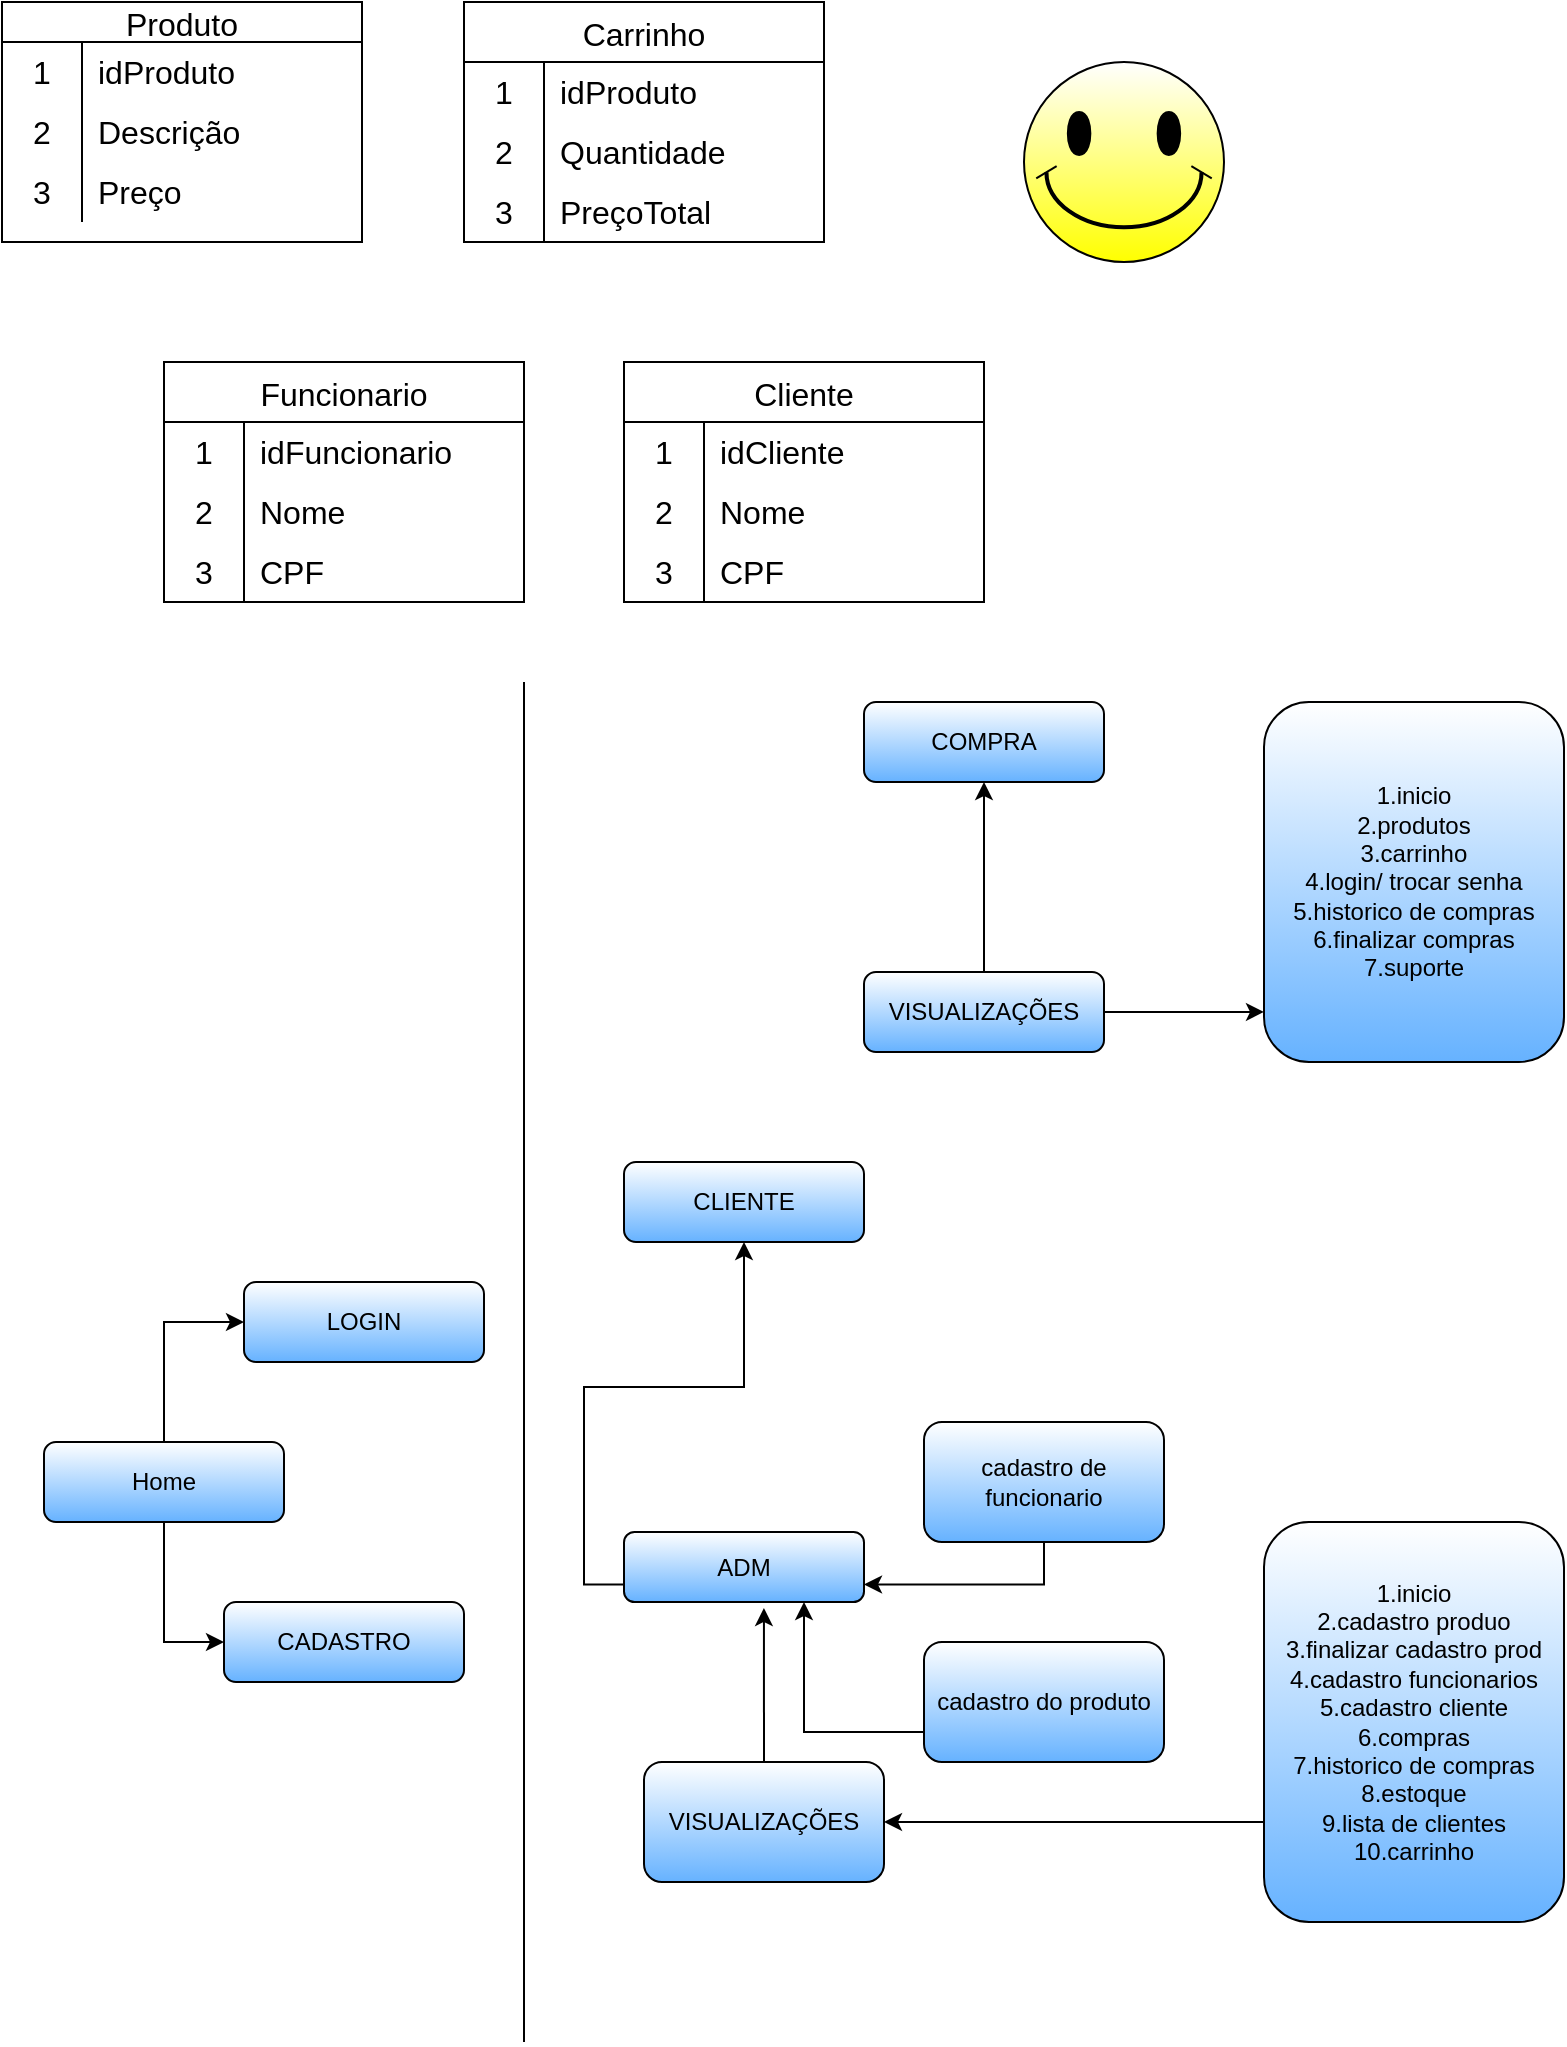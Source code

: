 <mxfile version="22.1.3" type="github">
  <diagram name="Página-1" id="G-Gl8t0qThBcZdOV5HX1">
    <mxGraphModel dx="954" dy="560" grid="1" gridSize="10" guides="1" tooltips="1" connect="1" arrows="1" fold="1" page="1" pageScale="1" pageWidth="827" pageHeight="1169" math="0" shadow="0">
      <root>
        <mxCell id="0" />
        <mxCell id="1" parent="0" />
        <mxCell id="sFsYlM6rFDfG7w3GnfDC-2" value="Produto" style="shape=table;startSize=20;container=1;collapsible=0;childLayout=tableLayout;fixedRows=1;rowLines=0;fontStyle=0;strokeColor=default;fontSize=16;" vertex="1" parent="1">
          <mxGeometry x="19" y="60" width="180" height="120" as="geometry" />
        </mxCell>
        <mxCell id="sFsYlM6rFDfG7w3GnfDC-3" value="" style="shape=tableRow;horizontal=0;startSize=0;swimlaneHead=0;swimlaneBody=0;top=0;left=0;bottom=0;right=0;collapsible=0;dropTarget=0;fillColor=none;points=[[0,0.5],[1,0.5]];portConstraint=eastwest;strokeColor=inherit;fontSize=16;" vertex="1" parent="sFsYlM6rFDfG7w3GnfDC-2">
          <mxGeometry y="20" width="180" height="30" as="geometry" />
        </mxCell>
        <mxCell id="sFsYlM6rFDfG7w3GnfDC-4" value="1" style="shape=partialRectangle;html=1;whiteSpace=wrap;connectable=0;fillColor=none;top=0;left=0;bottom=0;right=0;overflow=hidden;pointerEvents=1;strokeColor=inherit;fontSize=16;" vertex="1" parent="sFsYlM6rFDfG7w3GnfDC-3">
          <mxGeometry width="40" height="30" as="geometry">
            <mxRectangle width="40" height="30" as="alternateBounds" />
          </mxGeometry>
        </mxCell>
        <mxCell id="sFsYlM6rFDfG7w3GnfDC-5" value="idProduto" style="shape=partialRectangle;html=1;whiteSpace=wrap;connectable=0;fillColor=none;top=0;left=0;bottom=0;right=0;align=left;spacingLeft=6;overflow=hidden;strokeColor=inherit;fontSize=16;" vertex="1" parent="sFsYlM6rFDfG7w3GnfDC-3">
          <mxGeometry x="40" width="140" height="30" as="geometry">
            <mxRectangle width="140" height="30" as="alternateBounds" />
          </mxGeometry>
        </mxCell>
        <mxCell id="sFsYlM6rFDfG7w3GnfDC-6" value="" style="shape=tableRow;horizontal=0;startSize=0;swimlaneHead=0;swimlaneBody=0;top=0;left=0;bottom=0;right=0;collapsible=0;dropTarget=0;fillColor=none;points=[[0,0.5],[1,0.5]];portConstraint=eastwest;strokeColor=inherit;fontSize=16;" vertex="1" parent="sFsYlM6rFDfG7w3GnfDC-2">
          <mxGeometry y="50" width="180" height="30" as="geometry" />
        </mxCell>
        <mxCell id="sFsYlM6rFDfG7w3GnfDC-7" value="2" style="shape=partialRectangle;html=1;whiteSpace=wrap;connectable=0;fillColor=none;top=0;left=0;bottom=0;right=0;overflow=hidden;strokeColor=inherit;fontSize=16;" vertex="1" parent="sFsYlM6rFDfG7w3GnfDC-6">
          <mxGeometry width="40" height="30" as="geometry">
            <mxRectangle width="40" height="30" as="alternateBounds" />
          </mxGeometry>
        </mxCell>
        <mxCell id="sFsYlM6rFDfG7w3GnfDC-8" value="Descrição" style="shape=partialRectangle;html=1;whiteSpace=wrap;connectable=0;fillColor=none;top=0;left=0;bottom=0;right=0;align=left;spacingLeft=6;overflow=hidden;strokeColor=inherit;fontSize=16;" vertex="1" parent="sFsYlM6rFDfG7w3GnfDC-6">
          <mxGeometry x="40" width="140" height="30" as="geometry">
            <mxRectangle width="140" height="30" as="alternateBounds" />
          </mxGeometry>
        </mxCell>
        <mxCell id="sFsYlM6rFDfG7w3GnfDC-9" value="" style="shape=tableRow;horizontal=0;startSize=0;swimlaneHead=0;swimlaneBody=0;top=0;left=0;bottom=0;right=0;collapsible=0;dropTarget=0;fillColor=none;points=[[0,0.5],[1,0.5]];portConstraint=eastwest;strokeColor=inherit;fontSize=16;" vertex="1" parent="sFsYlM6rFDfG7w3GnfDC-2">
          <mxGeometry y="80" width="180" height="30" as="geometry" />
        </mxCell>
        <mxCell id="sFsYlM6rFDfG7w3GnfDC-10" value="3" style="shape=partialRectangle;html=1;whiteSpace=wrap;connectable=0;fillColor=none;top=0;left=0;bottom=0;right=0;overflow=hidden;strokeColor=inherit;fontSize=16;" vertex="1" parent="sFsYlM6rFDfG7w3GnfDC-9">
          <mxGeometry width="40" height="30" as="geometry">
            <mxRectangle width="40" height="30" as="alternateBounds" />
          </mxGeometry>
        </mxCell>
        <mxCell id="sFsYlM6rFDfG7w3GnfDC-11" value="Preço" style="shape=partialRectangle;html=1;whiteSpace=wrap;connectable=0;fillColor=none;top=0;left=0;bottom=0;right=0;align=left;spacingLeft=6;overflow=hidden;strokeColor=inherit;fontSize=16;" vertex="1" parent="sFsYlM6rFDfG7w3GnfDC-9">
          <mxGeometry x="40" width="140" height="30" as="geometry">
            <mxRectangle width="140" height="30" as="alternateBounds" />
          </mxGeometry>
        </mxCell>
        <mxCell id="sFsYlM6rFDfG7w3GnfDC-22" value="Carrinho" style="shape=table;startSize=30;container=1;collapsible=0;childLayout=tableLayout;fixedRows=1;rowLines=0;fontStyle=0;strokeColor=default;fontSize=16;" vertex="1" parent="1">
          <mxGeometry x="250" y="60" width="180" height="120" as="geometry" />
        </mxCell>
        <mxCell id="sFsYlM6rFDfG7w3GnfDC-23" value="" style="shape=tableRow;horizontal=0;startSize=0;swimlaneHead=0;swimlaneBody=0;top=0;left=0;bottom=0;right=0;collapsible=0;dropTarget=0;fillColor=none;points=[[0,0.5],[1,0.5]];portConstraint=eastwest;strokeColor=inherit;fontSize=16;" vertex="1" parent="sFsYlM6rFDfG7w3GnfDC-22">
          <mxGeometry y="30" width="180" height="30" as="geometry" />
        </mxCell>
        <mxCell id="sFsYlM6rFDfG7w3GnfDC-24" value="1" style="shape=partialRectangle;html=1;whiteSpace=wrap;connectable=0;fillColor=none;top=0;left=0;bottom=0;right=0;overflow=hidden;pointerEvents=1;strokeColor=inherit;fontSize=16;" vertex="1" parent="sFsYlM6rFDfG7w3GnfDC-23">
          <mxGeometry width="40" height="30" as="geometry">
            <mxRectangle width="40" height="30" as="alternateBounds" />
          </mxGeometry>
        </mxCell>
        <mxCell id="sFsYlM6rFDfG7w3GnfDC-25" value="idProduto" style="shape=partialRectangle;html=1;whiteSpace=wrap;connectable=0;fillColor=none;top=0;left=0;bottom=0;right=0;align=left;spacingLeft=6;overflow=hidden;strokeColor=inherit;fontSize=16;" vertex="1" parent="sFsYlM6rFDfG7w3GnfDC-23">
          <mxGeometry x="40" width="140" height="30" as="geometry">
            <mxRectangle width="140" height="30" as="alternateBounds" />
          </mxGeometry>
        </mxCell>
        <mxCell id="sFsYlM6rFDfG7w3GnfDC-26" value="" style="shape=tableRow;horizontal=0;startSize=0;swimlaneHead=0;swimlaneBody=0;top=0;left=0;bottom=0;right=0;collapsible=0;dropTarget=0;fillColor=none;points=[[0,0.5],[1,0.5]];portConstraint=eastwest;strokeColor=inherit;fontSize=16;" vertex="1" parent="sFsYlM6rFDfG7w3GnfDC-22">
          <mxGeometry y="60" width="180" height="30" as="geometry" />
        </mxCell>
        <mxCell id="sFsYlM6rFDfG7w3GnfDC-27" value="2" style="shape=partialRectangle;html=1;whiteSpace=wrap;connectable=0;fillColor=none;top=0;left=0;bottom=0;right=0;overflow=hidden;strokeColor=inherit;fontSize=16;" vertex="1" parent="sFsYlM6rFDfG7w3GnfDC-26">
          <mxGeometry width="40" height="30" as="geometry">
            <mxRectangle width="40" height="30" as="alternateBounds" />
          </mxGeometry>
        </mxCell>
        <mxCell id="sFsYlM6rFDfG7w3GnfDC-28" value="Quantidade" style="shape=partialRectangle;html=1;whiteSpace=wrap;connectable=0;fillColor=none;top=0;left=0;bottom=0;right=0;align=left;spacingLeft=6;overflow=hidden;strokeColor=inherit;fontSize=16;" vertex="1" parent="sFsYlM6rFDfG7w3GnfDC-26">
          <mxGeometry x="40" width="140" height="30" as="geometry">
            <mxRectangle width="140" height="30" as="alternateBounds" />
          </mxGeometry>
        </mxCell>
        <mxCell id="sFsYlM6rFDfG7w3GnfDC-29" value="" style="shape=tableRow;horizontal=0;startSize=0;swimlaneHead=0;swimlaneBody=0;top=0;left=0;bottom=0;right=0;collapsible=0;dropTarget=0;fillColor=none;points=[[0,0.5],[1,0.5]];portConstraint=eastwest;strokeColor=inherit;fontSize=16;" vertex="1" parent="sFsYlM6rFDfG7w3GnfDC-22">
          <mxGeometry y="90" width="180" height="30" as="geometry" />
        </mxCell>
        <mxCell id="sFsYlM6rFDfG7w3GnfDC-30" value="3" style="shape=partialRectangle;html=1;whiteSpace=wrap;connectable=0;fillColor=none;top=0;left=0;bottom=0;right=0;overflow=hidden;strokeColor=inherit;fontSize=16;" vertex="1" parent="sFsYlM6rFDfG7w3GnfDC-29">
          <mxGeometry width="40" height="30" as="geometry">
            <mxRectangle width="40" height="30" as="alternateBounds" />
          </mxGeometry>
        </mxCell>
        <mxCell id="sFsYlM6rFDfG7w3GnfDC-31" value="PreçoTotal" style="shape=partialRectangle;html=1;whiteSpace=wrap;connectable=0;fillColor=none;top=0;left=0;bottom=0;right=0;align=left;spacingLeft=6;overflow=hidden;strokeColor=inherit;fontSize=16;" vertex="1" parent="sFsYlM6rFDfG7w3GnfDC-29">
          <mxGeometry x="40" width="140" height="30" as="geometry">
            <mxRectangle width="140" height="30" as="alternateBounds" />
          </mxGeometry>
        </mxCell>
        <mxCell id="sFsYlM6rFDfG7w3GnfDC-32" value="Funcionario" style="shape=table;startSize=30;container=1;collapsible=0;childLayout=tableLayout;fixedRows=1;rowLines=0;fontStyle=0;strokeColor=default;fontSize=16;" vertex="1" parent="1">
          <mxGeometry x="100" y="240" width="180" height="120" as="geometry" />
        </mxCell>
        <mxCell id="sFsYlM6rFDfG7w3GnfDC-33" value="" style="shape=tableRow;horizontal=0;startSize=0;swimlaneHead=0;swimlaneBody=0;top=0;left=0;bottom=0;right=0;collapsible=0;dropTarget=0;fillColor=none;points=[[0,0.5],[1,0.5]];portConstraint=eastwest;strokeColor=inherit;fontSize=16;" vertex="1" parent="sFsYlM6rFDfG7w3GnfDC-32">
          <mxGeometry y="30" width="180" height="30" as="geometry" />
        </mxCell>
        <mxCell id="sFsYlM6rFDfG7w3GnfDC-34" value="1" style="shape=partialRectangle;html=1;whiteSpace=wrap;connectable=0;fillColor=none;top=0;left=0;bottom=0;right=0;overflow=hidden;pointerEvents=1;strokeColor=inherit;fontSize=16;" vertex="1" parent="sFsYlM6rFDfG7w3GnfDC-33">
          <mxGeometry width="40" height="30" as="geometry">
            <mxRectangle width="40" height="30" as="alternateBounds" />
          </mxGeometry>
        </mxCell>
        <mxCell id="sFsYlM6rFDfG7w3GnfDC-35" value="idFuncionario" style="shape=partialRectangle;html=1;whiteSpace=wrap;connectable=0;fillColor=none;top=0;left=0;bottom=0;right=0;align=left;spacingLeft=6;overflow=hidden;strokeColor=inherit;fontSize=16;" vertex="1" parent="sFsYlM6rFDfG7w3GnfDC-33">
          <mxGeometry x="40" width="140" height="30" as="geometry">
            <mxRectangle width="140" height="30" as="alternateBounds" />
          </mxGeometry>
        </mxCell>
        <mxCell id="sFsYlM6rFDfG7w3GnfDC-36" value="" style="shape=tableRow;horizontal=0;startSize=0;swimlaneHead=0;swimlaneBody=0;top=0;left=0;bottom=0;right=0;collapsible=0;dropTarget=0;fillColor=none;points=[[0,0.5],[1,0.5]];portConstraint=eastwest;strokeColor=inherit;fontSize=16;" vertex="1" parent="sFsYlM6rFDfG7w3GnfDC-32">
          <mxGeometry y="60" width="180" height="30" as="geometry" />
        </mxCell>
        <mxCell id="sFsYlM6rFDfG7w3GnfDC-37" value="2" style="shape=partialRectangle;html=1;whiteSpace=wrap;connectable=0;fillColor=none;top=0;left=0;bottom=0;right=0;overflow=hidden;strokeColor=inherit;fontSize=16;" vertex="1" parent="sFsYlM6rFDfG7w3GnfDC-36">
          <mxGeometry width="40" height="30" as="geometry">
            <mxRectangle width="40" height="30" as="alternateBounds" />
          </mxGeometry>
        </mxCell>
        <mxCell id="sFsYlM6rFDfG7w3GnfDC-38" value="Nome" style="shape=partialRectangle;html=1;whiteSpace=wrap;connectable=0;fillColor=none;top=0;left=0;bottom=0;right=0;align=left;spacingLeft=6;overflow=hidden;strokeColor=inherit;fontSize=16;" vertex="1" parent="sFsYlM6rFDfG7w3GnfDC-36">
          <mxGeometry x="40" width="140" height="30" as="geometry">
            <mxRectangle width="140" height="30" as="alternateBounds" />
          </mxGeometry>
        </mxCell>
        <mxCell id="sFsYlM6rFDfG7w3GnfDC-39" value="" style="shape=tableRow;horizontal=0;startSize=0;swimlaneHead=0;swimlaneBody=0;top=0;left=0;bottom=0;right=0;collapsible=0;dropTarget=0;fillColor=none;points=[[0,0.5],[1,0.5]];portConstraint=eastwest;strokeColor=inherit;fontSize=16;" vertex="1" parent="sFsYlM6rFDfG7w3GnfDC-32">
          <mxGeometry y="90" width="180" height="30" as="geometry" />
        </mxCell>
        <mxCell id="sFsYlM6rFDfG7w3GnfDC-40" value="3" style="shape=partialRectangle;html=1;whiteSpace=wrap;connectable=0;fillColor=none;top=0;left=0;bottom=0;right=0;overflow=hidden;strokeColor=inherit;fontSize=16;" vertex="1" parent="sFsYlM6rFDfG7w3GnfDC-39">
          <mxGeometry width="40" height="30" as="geometry">
            <mxRectangle width="40" height="30" as="alternateBounds" />
          </mxGeometry>
        </mxCell>
        <mxCell id="sFsYlM6rFDfG7w3GnfDC-41" value="CPF" style="shape=partialRectangle;html=1;whiteSpace=wrap;connectable=0;fillColor=none;top=0;left=0;bottom=0;right=0;align=left;spacingLeft=6;overflow=hidden;strokeColor=inherit;fontSize=16;" vertex="1" parent="sFsYlM6rFDfG7w3GnfDC-39">
          <mxGeometry x="40" width="140" height="30" as="geometry">
            <mxRectangle width="140" height="30" as="alternateBounds" />
          </mxGeometry>
        </mxCell>
        <mxCell id="sFsYlM6rFDfG7w3GnfDC-42" value="Cliente" style="shape=table;startSize=30;container=1;collapsible=0;childLayout=tableLayout;fixedRows=1;rowLines=0;fontStyle=0;strokeColor=default;fontSize=16;" vertex="1" parent="1">
          <mxGeometry x="330" y="240" width="180" height="120" as="geometry" />
        </mxCell>
        <mxCell id="sFsYlM6rFDfG7w3GnfDC-43" value="" style="shape=tableRow;horizontal=0;startSize=0;swimlaneHead=0;swimlaneBody=0;top=0;left=0;bottom=0;right=0;collapsible=0;dropTarget=0;fillColor=none;points=[[0,0.5],[1,0.5]];portConstraint=eastwest;strokeColor=inherit;fontSize=16;" vertex="1" parent="sFsYlM6rFDfG7w3GnfDC-42">
          <mxGeometry y="30" width="180" height="30" as="geometry" />
        </mxCell>
        <mxCell id="sFsYlM6rFDfG7w3GnfDC-44" value="1" style="shape=partialRectangle;html=1;whiteSpace=wrap;connectable=0;fillColor=none;top=0;left=0;bottom=0;right=0;overflow=hidden;pointerEvents=1;strokeColor=inherit;fontSize=16;" vertex="1" parent="sFsYlM6rFDfG7w3GnfDC-43">
          <mxGeometry width="40" height="30" as="geometry">
            <mxRectangle width="40" height="30" as="alternateBounds" />
          </mxGeometry>
        </mxCell>
        <mxCell id="sFsYlM6rFDfG7w3GnfDC-45" value="idCliente" style="shape=partialRectangle;html=1;whiteSpace=wrap;connectable=0;fillColor=none;top=0;left=0;bottom=0;right=0;align=left;spacingLeft=6;overflow=hidden;strokeColor=inherit;fontSize=16;" vertex="1" parent="sFsYlM6rFDfG7w3GnfDC-43">
          <mxGeometry x="40" width="140" height="30" as="geometry">
            <mxRectangle width="140" height="30" as="alternateBounds" />
          </mxGeometry>
        </mxCell>
        <mxCell id="sFsYlM6rFDfG7w3GnfDC-46" value="" style="shape=tableRow;horizontal=0;startSize=0;swimlaneHead=0;swimlaneBody=0;top=0;left=0;bottom=0;right=0;collapsible=0;dropTarget=0;fillColor=none;points=[[0,0.5],[1,0.5]];portConstraint=eastwest;strokeColor=inherit;fontSize=16;" vertex="1" parent="sFsYlM6rFDfG7w3GnfDC-42">
          <mxGeometry y="60" width="180" height="30" as="geometry" />
        </mxCell>
        <mxCell id="sFsYlM6rFDfG7w3GnfDC-47" value="2" style="shape=partialRectangle;html=1;whiteSpace=wrap;connectable=0;fillColor=none;top=0;left=0;bottom=0;right=0;overflow=hidden;strokeColor=inherit;fontSize=16;" vertex="1" parent="sFsYlM6rFDfG7w3GnfDC-46">
          <mxGeometry width="40" height="30" as="geometry">
            <mxRectangle width="40" height="30" as="alternateBounds" />
          </mxGeometry>
        </mxCell>
        <mxCell id="sFsYlM6rFDfG7w3GnfDC-48" value="Nome" style="shape=partialRectangle;html=1;whiteSpace=wrap;connectable=0;fillColor=none;top=0;left=0;bottom=0;right=0;align=left;spacingLeft=6;overflow=hidden;strokeColor=inherit;fontSize=16;" vertex="1" parent="sFsYlM6rFDfG7w3GnfDC-46">
          <mxGeometry x="40" width="140" height="30" as="geometry">
            <mxRectangle width="140" height="30" as="alternateBounds" />
          </mxGeometry>
        </mxCell>
        <mxCell id="sFsYlM6rFDfG7w3GnfDC-49" value="" style="shape=tableRow;horizontal=0;startSize=0;swimlaneHead=0;swimlaneBody=0;top=0;left=0;bottom=0;right=0;collapsible=0;dropTarget=0;fillColor=none;points=[[0,0.5],[1,0.5]];portConstraint=eastwest;strokeColor=inherit;fontSize=16;" vertex="1" parent="sFsYlM6rFDfG7w3GnfDC-42">
          <mxGeometry y="90" width="180" height="30" as="geometry" />
        </mxCell>
        <mxCell id="sFsYlM6rFDfG7w3GnfDC-50" value="3" style="shape=partialRectangle;html=1;whiteSpace=wrap;connectable=0;fillColor=none;top=0;left=0;bottom=0;right=0;overflow=hidden;strokeColor=inherit;fontSize=16;" vertex="1" parent="sFsYlM6rFDfG7w3GnfDC-49">
          <mxGeometry width="40" height="30" as="geometry">
            <mxRectangle width="40" height="30" as="alternateBounds" />
          </mxGeometry>
        </mxCell>
        <mxCell id="sFsYlM6rFDfG7w3GnfDC-51" value="CPF" style="shape=partialRectangle;html=1;whiteSpace=wrap;connectable=0;fillColor=none;top=0;left=0;bottom=0;right=0;align=left;spacingLeft=6;overflow=hidden;strokeColor=inherit;fontSize=16;" vertex="1" parent="sFsYlM6rFDfG7w3GnfDC-49">
          <mxGeometry x="40" width="140" height="30" as="geometry">
            <mxRectangle width="140" height="30" as="alternateBounds" />
          </mxGeometry>
        </mxCell>
        <mxCell id="sFsYlM6rFDfG7w3GnfDC-56" value="" style="verticalLabelPosition=bottom;verticalAlign=top;html=1;shape=mxgraph.basic.smiley;fillColor=default;strokeColor=#000000;gradientColor=#FFFF00;" vertex="1" parent="1">
          <mxGeometry x="530" y="90" width="100" height="100" as="geometry" />
        </mxCell>
        <mxCell id="sFsYlM6rFDfG7w3GnfDC-133" style="edgeStyle=orthogonalEdgeStyle;rounded=0;orthogonalLoop=1;jettySize=auto;html=1;entryX=0;entryY=0.5;entryDx=0;entryDy=0;" edge="1" parent="1" source="sFsYlM6rFDfG7w3GnfDC-99" target="sFsYlM6rFDfG7w3GnfDC-100">
          <mxGeometry relative="1" as="geometry" />
        </mxCell>
        <mxCell id="sFsYlM6rFDfG7w3GnfDC-134" style="edgeStyle=orthogonalEdgeStyle;rounded=0;orthogonalLoop=1;jettySize=auto;html=1;entryX=0;entryY=0.5;entryDx=0;entryDy=0;" edge="1" parent="1" source="sFsYlM6rFDfG7w3GnfDC-99" target="sFsYlM6rFDfG7w3GnfDC-101">
          <mxGeometry relative="1" as="geometry">
            <mxPoint x="120" y="880" as="targetPoint" />
          </mxGeometry>
        </mxCell>
        <mxCell id="sFsYlM6rFDfG7w3GnfDC-99" value="Home" style="rounded=1;whiteSpace=wrap;html=1;gradientColor=#66B2FF;" vertex="1" parent="1">
          <mxGeometry x="40" y="780" width="120" height="40" as="geometry" />
        </mxCell>
        <mxCell id="sFsYlM6rFDfG7w3GnfDC-100" value="LOGIN" style="rounded=1;whiteSpace=wrap;html=1;gradientColor=#66B2FF;" vertex="1" parent="1">
          <mxGeometry x="140" y="700" width="120" height="40" as="geometry" />
        </mxCell>
        <mxCell id="sFsYlM6rFDfG7w3GnfDC-101" value="CADASTRO" style="rounded=1;whiteSpace=wrap;html=1;gradientColor=#66B2FF;" vertex="1" parent="1">
          <mxGeometry x="130" y="860" width="120" height="40" as="geometry" />
        </mxCell>
        <mxCell id="sFsYlM6rFDfG7w3GnfDC-103" value="CLIENTE" style="rounded=1;whiteSpace=wrap;html=1;gradientColor=#66B2FF;" vertex="1" parent="1">
          <mxGeometry x="330" y="640" width="120" height="40" as="geometry" />
        </mxCell>
        <mxCell id="sFsYlM6rFDfG7w3GnfDC-116" style="edgeStyle=orthogonalEdgeStyle;rounded=0;orthogonalLoop=1;jettySize=auto;html=1;exitX=0;exitY=0.75;exitDx=0;exitDy=0;" edge="1" parent="1" source="sFsYlM6rFDfG7w3GnfDC-104" target="sFsYlM6rFDfG7w3GnfDC-103">
          <mxGeometry relative="1" as="geometry" />
        </mxCell>
        <mxCell id="sFsYlM6rFDfG7w3GnfDC-104" value="ADM" style="rounded=1;whiteSpace=wrap;html=1;gradientColor=#66B2FF;" vertex="1" parent="1">
          <mxGeometry x="330" y="825" width="120" height="35" as="geometry" />
        </mxCell>
        <mxCell id="sFsYlM6rFDfG7w3GnfDC-123" style="edgeStyle=orthogonalEdgeStyle;rounded=0;orthogonalLoop=1;jettySize=auto;html=1;exitX=0;exitY=0.75;exitDx=0;exitDy=0;entryX=0.75;entryY=1;entryDx=0;entryDy=0;" edge="1" parent="1" source="sFsYlM6rFDfG7w3GnfDC-105" target="sFsYlM6rFDfG7w3GnfDC-104">
          <mxGeometry relative="1" as="geometry" />
        </mxCell>
        <mxCell id="sFsYlM6rFDfG7w3GnfDC-105" value="cadastro do produto" style="rounded=1;whiteSpace=wrap;html=1;gradientColor=#66B2FF;" vertex="1" parent="1">
          <mxGeometry x="480" y="880" width="120" height="60" as="geometry" />
        </mxCell>
        <mxCell id="sFsYlM6rFDfG7w3GnfDC-120" style="edgeStyle=orthogonalEdgeStyle;rounded=0;orthogonalLoop=1;jettySize=auto;html=1;exitX=0.5;exitY=1;exitDx=0;exitDy=0;entryX=1;entryY=0.75;entryDx=0;entryDy=0;" edge="1" parent="1" source="sFsYlM6rFDfG7w3GnfDC-106" target="sFsYlM6rFDfG7w3GnfDC-104">
          <mxGeometry relative="1" as="geometry" />
        </mxCell>
        <mxCell id="sFsYlM6rFDfG7w3GnfDC-106" value="cadastro de funcionario" style="rounded=1;whiteSpace=wrap;html=1;gradientColor=#66B2FF;" vertex="1" parent="1">
          <mxGeometry x="480" y="770" width="120" height="60" as="geometry" />
        </mxCell>
        <mxCell id="sFsYlM6rFDfG7w3GnfDC-107" value="VISUALIZAÇÕES" style="rounded=1;whiteSpace=wrap;html=1;gradientColor=#66B2FF;" vertex="1" parent="1">
          <mxGeometry x="340" y="940" width="120" height="60" as="geometry" />
        </mxCell>
        <mxCell id="sFsYlM6rFDfG7w3GnfDC-121" style="edgeStyle=orthogonalEdgeStyle;rounded=0;orthogonalLoop=1;jettySize=auto;html=1;exitX=0.5;exitY=0;exitDx=0;exitDy=0;entryX=0.583;entryY=1.086;entryDx=0;entryDy=0;entryPerimeter=0;" edge="1" parent="1" source="sFsYlM6rFDfG7w3GnfDC-107" target="sFsYlM6rFDfG7w3GnfDC-104">
          <mxGeometry relative="1" as="geometry" />
        </mxCell>
        <mxCell id="sFsYlM6rFDfG7w3GnfDC-125" style="edgeStyle=orthogonalEdgeStyle;rounded=0;orthogonalLoop=1;jettySize=auto;html=1;exitX=0;exitY=0.75;exitDx=0;exitDy=0;" edge="1" parent="1" source="sFsYlM6rFDfG7w3GnfDC-124" target="sFsYlM6rFDfG7w3GnfDC-107">
          <mxGeometry relative="1" as="geometry" />
        </mxCell>
        <mxCell id="sFsYlM6rFDfG7w3GnfDC-124" value="&lt;div&gt;1.inicio&lt;/div&gt;&lt;div&gt;2.cadastro produo&lt;/div&gt;&lt;div&gt;3.finalizar cadastro prod&lt;/div&gt;&lt;div&gt;4.cadastro funcionarios&lt;/div&gt;&lt;div&gt;5.cadastro cliente&lt;/div&gt;&lt;div&gt;6.compras&lt;/div&gt;&lt;div&gt;7.historico de compras 8.estoque&lt;/div&gt;&lt;div&gt;9.lista de clientes&lt;/div&gt;&lt;div&gt;10.carrinho&lt;br&gt;&lt;/div&gt;" style="rounded=1;whiteSpace=wrap;html=1;gradientColor=#66B2FF;" vertex="1" parent="1">
          <mxGeometry x="650" y="820" width="150" height="200" as="geometry" />
        </mxCell>
        <mxCell id="sFsYlM6rFDfG7w3GnfDC-126" value="&lt;div&gt;1.inicio&lt;/div&gt;&lt;div&gt;2.produtos&lt;/div&gt;&lt;div&gt;3.carrinho&lt;/div&gt;&lt;div&gt;4.login/ trocar senha&lt;/div&gt;&lt;div&gt;5.historico de compras&lt;/div&gt;&lt;div&gt;6.finalizar compras&lt;/div&gt;&lt;div&gt;7.suporte&lt;br&gt;&lt;/div&gt;" style="rounded=1;whiteSpace=wrap;html=1;gradientColor=#66B2FF;" vertex="1" parent="1">
          <mxGeometry x="650" y="410" width="150" height="180" as="geometry" />
        </mxCell>
        <mxCell id="sFsYlM6rFDfG7w3GnfDC-132" style="edgeStyle=orthogonalEdgeStyle;rounded=0;orthogonalLoop=1;jettySize=auto;html=1;exitX=0.5;exitY=0;exitDx=0;exitDy=0;entryX=0.5;entryY=1;entryDx=0;entryDy=0;" edge="1" parent="1" source="sFsYlM6rFDfG7w3GnfDC-127" target="sFsYlM6rFDfG7w3GnfDC-128">
          <mxGeometry relative="1" as="geometry" />
        </mxCell>
        <mxCell id="sFsYlM6rFDfG7w3GnfDC-127" value="VISUALIZAÇÕES " style="rounded=1;whiteSpace=wrap;html=1;gradientColor=#66B2FF;" vertex="1" parent="1">
          <mxGeometry x="450" y="545" width="120" height="40" as="geometry" />
        </mxCell>
        <mxCell id="sFsYlM6rFDfG7w3GnfDC-128" value="COMPRA" style="rounded=1;whiteSpace=wrap;html=1;gradientColor=#66B2FF;" vertex="1" parent="1">
          <mxGeometry x="450" y="410" width="120" height="40" as="geometry" />
        </mxCell>
        <mxCell id="sFsYlM6rFDfG7w3GnfDC-130" style="edgeStyle=orthogonalEdgeStyle;rounded=0;orthogonalLoop=1;jettySize=auto;html=1;exitX=1;exitY=0.5;exitDx=0;exitDy=0;entryX=0;entryY=0.861;entryDx=0;entryDy=0;entryPerimeter=0;" edge="1" parent="1" source="sFsYlM6rFDfG7w3GnfDC-127" target="sFsYlM6rFDfG7w3GnfDC-126">
          <mxGeometry relative="1" as="geometry" />
        </mxCell>
        <mxCell id="sFsYlM6rFDfG7w3GnfDC-135" value="" style="endArrow=none;html=1;rounded=0;" edge="1" parent="1">
          <mxGeometry width="50" height="50" relative="1" as="geometry">
            <mxPoint x="280" y="1080" as="sourcePoint" />
            <mxPoint x="280" y="400" as="targetPoint" />
          </mxGeometry>
        </mxCell>
      </root>
    </mxGraphModel>
  </diagram>
</mxfile>
